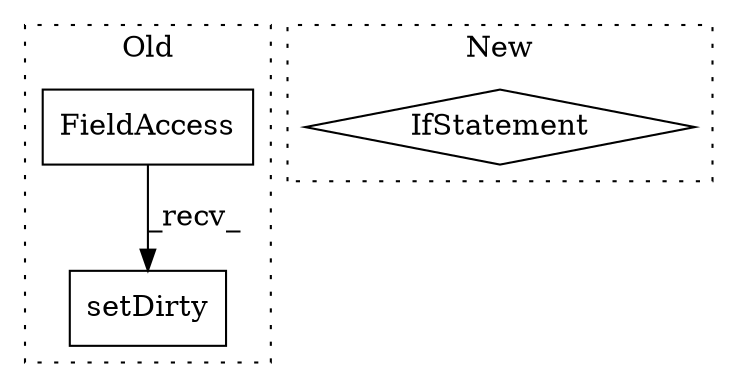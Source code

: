 digraph G {
subgraph cluster0 {
1 [label="setDirty" a="32" s="4404,4431" l="9,1" shape="box"];
3 [label="FieldAccess" a="22" s="4392" l="11" shape="box"];
label = "Old";
style="dotted";
}
subgraph cluster1 {
2 [label="IfStatement" a="25" s="6509,6531" l="4,2" shape="diamond"];
label = "New";
style="dotted";
}
3 -> 1 [label="_recv_"];
}